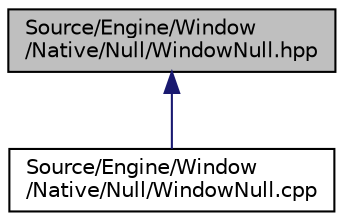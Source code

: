 digraph "Source/Engine/Window/Native/Null/WindowNull.hpp"
{
  edge [fontname="Helvetica",fontsize="10",labelfontname="Helvetica",labelfontsize="10"];
  node [fontname="Helvetica",fontsize="10",shape=record];
  Node1 [label="Source/Engine/Window\l/Native/Null/WindowNull.hpp",height=0.2,width=0.4,color="black", fillcolor="grey75", style="filled", fontcolor="black"];
  Node1 -> Node2 [dir="back",color="midnightblue",fontsize="10",style="solid",fontname="Helvetica"];
  Node2 [label="Source/Engine/Window\l/Native/Null/WindowNull.cpp",height=0.2,width=0.4,color="black", fillcolor="white", style="filled",URL="$WindowNull_8cpp.html"];
}
